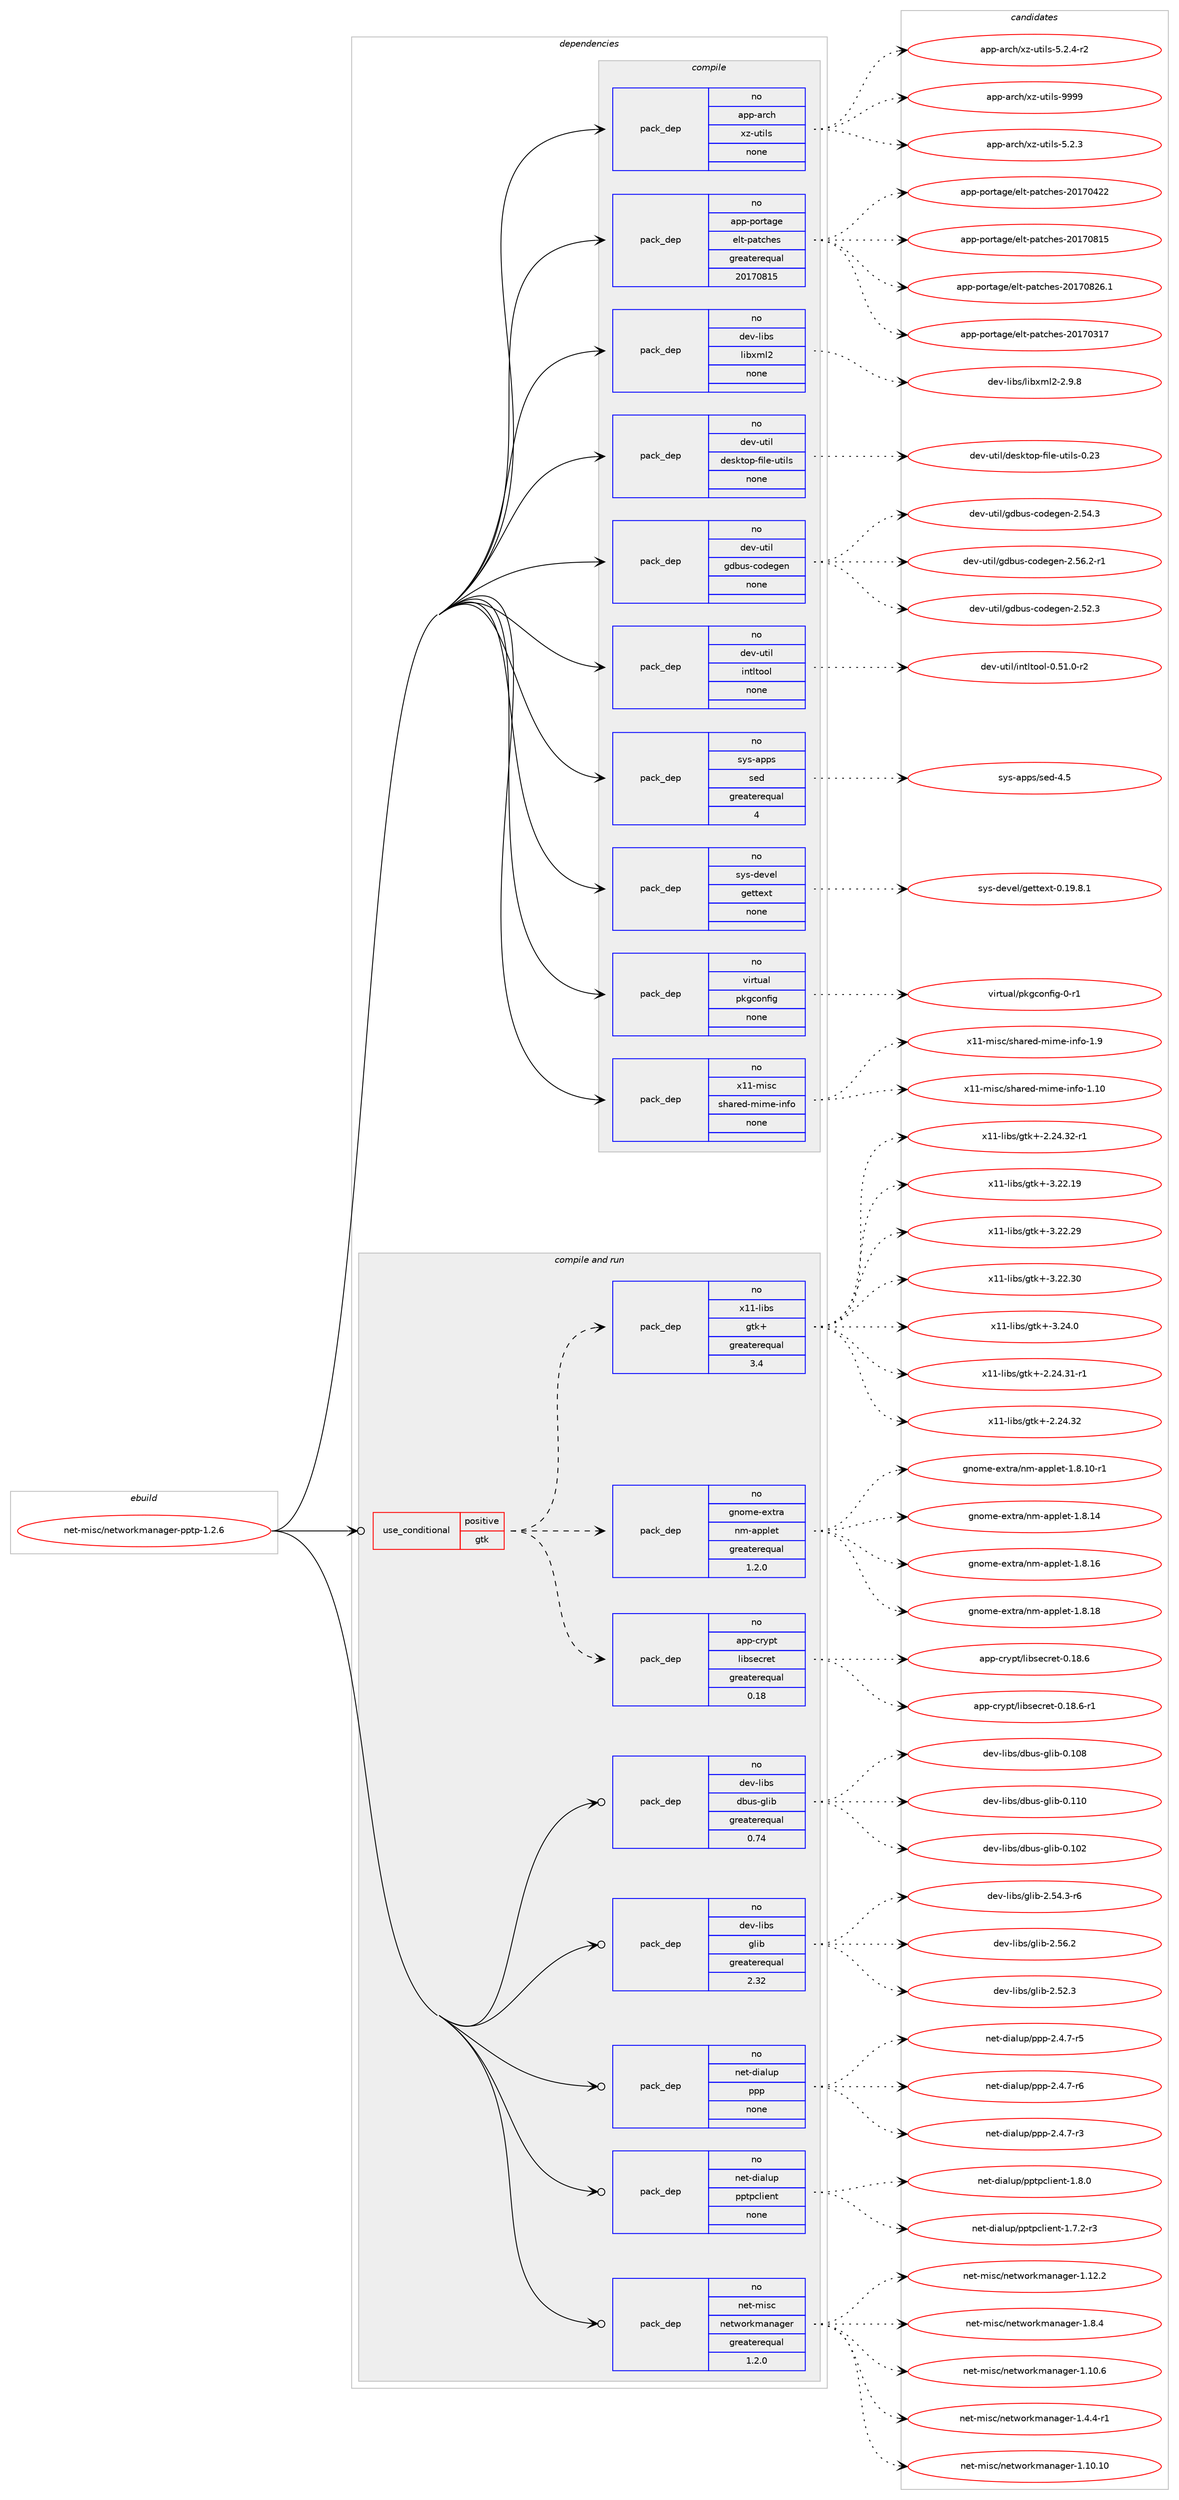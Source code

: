 digraph prolog {

# *************
# Graph options
# *************

newrank=true;
concentrate=true;
compound=true;
graph [rankdir=LR,fontname=Helvetica,fontsize=10,ranksep=1.5];#, ranksep=2.5, nodesep=0.2];
edge  [arrowhead=vee];
node  [fontname=Helvetica,fontsize=10];

# **********
# The ebuild
# **********

subgraph cluster_leftcol {
color=gray;
rank=same;
label=<<i>ebuild</i>>;
id [label="net-misc/networkmanager-pptp-1.2.6", color=red, width=4, href="../net-misc/networkmanager-pptp-1.2.6.svg"];
}

# ****************
# The dependencies
# ****************

subgraph cluster_midcol {
color=gray;
label=<<i>dependencies</i>>;
subgraph cluster_compile {
fillcolor="#eeeeee";
style=filled;
label=<<i>compile</i>>;
subgraph pack8375 {
dependency12532 [label=<<TABLE BORDER="0" CELLBORDER="1" CELLSPACING="0" CELLPADDING="4" WIDTH="220"><TR><TD ROWSPAN="6" CELLPADDING="30">pack_dep</TD></TR><TR><TD WIDTH="110">no</TD></TR><TR><TD>app-arch</TD></TR><TR><TD>xz-utils</TD></TR><TR><TD>none</TD></TR><TR><TD></TD></TR></TABLE>>, shape=none, color=blue];
}
id:e -> dependency12532:w [weight=20,style="solid",arrowhead="vee"];
subgraph pack8376 {
dependency12533 [label=<<TABLE BORDER="0" CELLBORDER="1" CELLSPACING="0" CELLPADDING="4" WIDTH="220"><TR><TD ROWSPAN="6" CELLPADDING="30">pack_dep</TD></TR><TR><TD WIDTH="110">no</TD></TR><TR><TD>app-portage</TD></TR><TR><TD>elt-patches</TD></TR><TR><TD>greaterequal</TD></TR><TR><TD>20170815</TD></TR></TABLE>>, shape=none, color=blue];
}
id:e -> dependency12533:w [weight=20,style="solid",arrowhead="vee"];
subgraph pack8377 {
dependency12534 [label=<<TABLE BORDER="0" CELLBORDER="1" CELLSPACING="0" CELLPADDING="4" WIDTH="220"><TR><TD ROWSPAN="6" CELLPADDING="30">pack_dep</TD></TR><TR><TD WIDTH="110">no</TD></TR><TR><TD>dev-libs</TD></TR><TR><TD>libxml2</TD></TR><TR><TD>none</TD></TR><TR><TD></TD></TR></TABLE>>, shape=none, color=blue];
}
id:e -> dependency12534:w [weight=20,style="solid",arrowhead="vee"];
subgraph pack8378 {
dependency12535 [label=<<TABLE BORDER="0" CELLBORDER="1" CELLSPACING="0" CELLPADDING="4" WIDTH="220"><TR><TD ROWSPAN="6" CELLPADDING="30">pack_dep</TD></TR><TR><TD WIDTH="110">no</TD></TR><TR><TD>dev-util</TD></TR><TR><TD>desktop-file-utils</TD></TR><TR><TD>none</TD></TR><TR><TD></TD></TR></TABLE>>, shape=none, color=blue];
}
id:e -> dependency12535:w [weight=20,style="solid",arrowhead="vee"];
subgraph pack8379 {
dependency12536 [label=<<TABLE BORDER="0" CELLBORDER="1" CELLSPACING="0" CELLPADDING="4" WIDTH="220"><TR><TD ROWSPAN="6" CELLPADDING="30">pack_dep</TD></TR><TR><TD WIDTH="110">no</TD></TR><TR><TD>dev-util</TD></TR><TR><TD>gdbus-codegen</TD></TR><TR><TD>none</TD></TR><TR><TD></TD></TR></TABLE>>, shape=none, color=blue];
}
id:e -> dependency12536:w [weight=20,style="solid",arrowhead="vee"];
subgraph pack8380 {
dependency12537 [label=<<TABLE BORDER="0" CELLBORDER="1" CELLSPACING="0" CELLPADDING="4" WIDTH="220"><TR><TD ROWSPAN="6" CELLPADDING="30">pack_dep</TD></TR><TR><TD WIDTH="110">no</TD></TR><TR><TD>dev-util</TD></TR><TR><TD>intltool</TD></TR><TR><TD>none</TD></TR><TR><TD></TD></TR></TABLE>>, shape=none, color=blue];
}
id:e -> dependency12537:w [weight=20,style="solid",arrowhead="vee"];
subgraph pack8381 {
dependency12538 [label=<<TABLE BORDER="0" CELLBORDER="1" CELLSPACING="0" CELLPADDING="4" WIDTH="220"><TR><TD ROWSPAN="6" CELLPADDING="30">pack_dep</TD></TR><TR><TD WIDTH="110">no</TD></TR><TR><TD>sys-apps</TD></TR><TR><TD>sed</TD></TR><TR><TD>greaterequal</TD></TR><TR><TD>4</TD></TR></TABLE>>, shape=none, color=blue];
}
id:e -> dependency12538:w [weight=20,style="solid",arrowhead="vee"];
subgraph pack8382 {
dependency12539 [label=<<TABLE BORDER="0" CELLBORDER="1" CELLSPACING="0" CELLPADDING="4" WIDTH="220"><TR><TD ROWSPAN="6" CELLPADDING="30">pack_dep</TD></TR><TR><TD WIDTH="110">no</TD></TR><TR><TD>sys-devel</TD></TR><TR><TD>gettext</TD></TR><TR><TD>none</TD></TR><TR><TD></TD></TR></TABLE>>, shape=none, color=blue];
}
id:e -> dependency12539:w [weight=20,style="solid",arrowhead="vee"];
subgraph pack8383 {
dependency12540 [label=<<TABLE BORDER="0" CELLBORDER="1" CELLSPACING="0" CELLPADDING="4" WIDTH="220"><TR><TD ROWSPAN="6" CELLPADDING="30">pack_dep</TD></TR><TR><TD WIDTH="110">no</TD></TR><TR><TD>virtual</TD></TR><TR><TD>pkgconfig</TD></TR><TR><TD>none</TD></TR><TR><TD></TD></TR></TABLE>>, shape=none, color=blue];
}
id:e -> dependency12540:w [weight=20,style="solid",arrowhead="vee"];
subgraph pack8384 {
dependency12541 [label=<<TABLE BORDER="0" CELLBORDER="1" CELLSPACING="0" CELLPADDING="4" WIDTH="220"><TR><TD ROWSPAN="6" CELLPADDING="30">pack_dep</TD></TR><TR><TD WIDTH="110">no</TD></TR><TR><TD>x11-misc</TD></TR><TR><TD>shared-mime-info</TD></TR><TR><TD>none</TD></TR><TR><TD></TD></TR></TABLE>>, shape=none, color=blue];
}
id:e -> dependency12541:w [weight=20,style="solid",arrowhead="vee"];
}
subgraph cluster_compileandrun {
fillcolor="#eeeeee";
style=filled;
label=<<i>compile and run</i>>;
subgraph cond3930 {
dependency12542 [label=<<TABLE BORDER="0" CELLBORDER="1" CELLSPACING="0" CELLPADDING="4"><TR><TD ROWSPAN="3" CELLPADDING="10">use_conditional</TD></TR><TR><TD>positive</TD></TR><TR><TD>gtk</TD></TR></TABLE>>, shape=none, color=red];
subgraph pack8385 {
dependency12543 [label=<<TABLE BORDER="0" CELLBORDER="1" CELLSPACING="0" CELLPADDING="4" WIDTH="220"><TR><TD ROWSPAN="6" CELLPADDING="30">pack_dep</TD></TR><TR><TD WIDTH="110">no</TD></TR><TR><TD>app-crypt</TD></TR><TR><TD>libsecret</TD></TR><TR><TD>greaterequal</TD></TR><TR><TD>0.18</TD></TR></TABLE>>, shape=none, color=blue];
}
dependency12542:e -> dependency12543:w [weight=20,style="dashed",arrowhead="vee"];
subgraph pack8386 {
dependency12544 [label=<<TABLE BORDER="0" CELLBORDER="1" CELLSPACING="0" CELLPADDING="4" WIDTH="220"><TR><TD ROWSPAN="6" CELLPADDING="30">pack_dep</TD></TR><TR><TD WIDTH="110">no</TD></TR><TR><TD>gnome-extra</TD></TR><TR><TD>nm-applet</TD></TR><TR><TD>greaterequal</TD></TR><TR><TD>1.2.0</TD></TR></TABLE>>, shape=none, color=blue];
}
dependency12542:e -> dependency12544:w [weight=20,style="dashed",arrowhead="vee"];
subgraph pack8387 {
dependency12545 [label=<<TABLE BORDER="0" CELLBORDER="1" CELLSPACING="0" CELLPADDING="4" WIDTH="220"><TR><TD ROWSPAN="6" CELLPADDING="30">pack_dep</TD></TR><TR><TD WIDTH="110">no</TD></TR><TR><TD>x11-libs</TD></TR><TR><TD>gtk+</TD></TR><TR><TD>greaterequal</TD></TR><TR><TD>3.4</TD></TR></TABLE>>, shape=none, color=blue];
}
dependency12542:e -> dependency12545:w [weight=20,style="dashed",arrowhead="vee"];
}
id:e -> dependency12542:w [weight=20,style="solid",arrowhead="odotvee"];
subgraph pack8388 {
dependency12546 [label=<<TABLE BORDER="0" CELLBORDER="1" CELLSPACING="0" CELLPADDING="4" WIDTH="220"><TR><TD ROWSPAN="6" CELLPADDING="30">pack_dep</TD></TR><TR><TD WIDTH="110">no</TD></TR><TR><TD>dev-libs</TD></TR><TR><TD>dbus-glib</TD></TR><TR><TD>greaterequal</TD></TR><TR><TD>0.74</TD></TR></TABLE>>, shape=none, color=blue];
}
id:e -> dependency12546:w [weight=20,style="solid",arrowhead="odotvee"];
subgraph pack8389 {
dependency12547 [label=<<TABLE BORDER="0" CELLBORDER="1" CELLSPACING="0" CELLPADDING="4" WIDTH="220"><TR><TD ROWSPAN="6" CELLPADDING="30">pack_dep</TD></TR><TR><TD WIDTH="110">no</TD></TR><TR><TD>dev-libs</TD></TR><TR><TD>glib</TD></TR><TR><TD>greaterequal</TD></TR><TR><TD>2.32</TD></TR></TABLE>>, shape=none, color=blue];
}
id:e -> dependency12547:w [weight=20,style="solid",arrowhead="odotvee"];
subgraph pack8390 {
dependency12548 [label=<<TABLE BORDER="0" CELLBORDER="1" CELLSPACING="0" CELLPADDING="4" WIDTH="220"><TR><TD ROWSPAN="6" CELLPADDING="30">pack_dep</TD></TR><TR><TD WIDTH="110">no</TD></TR><TR><TD>net-dialup</TD></TR><TR><TD>ppp</TD></TR><TR><TD>none</TD></TR><TR><TD></TD></TR></TABLE>>, shape=none, color=blue];
}
id:e -> dependency12548:w [weight=20,style="solid",arrowhead="odotvee"];
subgraph pack8391 {
dependency12549 [label=<<TABLE BORDER="0" CELLBORDER="1" CELLSPACING="0" CELLPADDING="4" WIDTH="220"><TR><TD ROWSPAN="6" CELLPADDING="30">pack_dep</TD></TR><TR><TD WIDTH="110">no</TD></TR><TR><TD>net-dialup</TD></TR><TR><TD>pptpclient</TD></TR><TR><TD>none</TD></TR><TR><TD></TD></TR></TABLE>>, shape=none, color=blue];
}
id:e -> dependency12549:w [weight=20,style="solid",arrowhead="odotvee"];
subgraph pack8392 {
dependency12550 [label=<<TABLE BORDER="0" CELLBORDER="1" CELLSPACING="0" CELLPADDING="4" WIDTH="220"><TR><TD ROWSPAN="6" CELLPADDING="30">pack_dep</TD></TR><TR><TD WIDTH="110">no</TD></TR><TR><TD>net-misc</TD></TR><TR><TD>networkmanager</TD></TR><TR><TD>greaterequal</TD></TR><TR><TD>1.2.0</TD></TR></TABLE>>, shape=none, color=blue];
}
id:e -> dependency12550:w [weight=20,style="solid",arrowhead="odotvee"];
}
subgraph cluster_run {
fillcolor="#eeeeee";
style=filled;
label=<<i>run</i>>;
}
}

# **************
# The candidates
# **************

subgraph cluster_choices {
rank=same;
color=gray;
label=<<i>candidates</i>>;

subgraph choice8375 {
color=black;
nodesep=1;
choice971121124597114991044712012245117116105108115455346504651 [label="app-arch/xz-utils-5.2.3", color=red, width=4,href="../app-arch/xz-utils-5.2.3.svg"];
choice9711211245971149910447120122451171161051081154553465046524511450 [label="app-arch/xz-utils-5.2.4-r2", color=red, width=4,href="../app-arch/xz-utils-5.2.4-r2.svg"];
choice9711211245971149910447120122451171161051081154557575757 [label="app-arch/xz-utils-9999", color=red, width=4,href="../app-arch/xz-utils-9999.svg"];
dependency12532:e -> choice971121124597114991044712012245117116105108115455346504651:w [style=dotted,weight="100"];
dependency12532:e -> choice9711211245971149910447120122451171161051081154553465046524511450:w [style=dotted,weight="100"];
dependency12532:e -> choice9711211245971149910447120122451171161051081154557575757:w [style=dotted,weight="100"];
}
subgraph choice8376 {
color=black;
nodesep=1;
choice97112112451121111141169710310147101108116451129711699104101115455048495548514955 [label="app-portage/elt-patches-20170317", color=red, width=4,href="../app-portage/elt-patches-20170317.svg"];
choice97112112451121111141169710310147101108116451129711699104101115455048495548525050 [label="app-portage/elt-patches-20170422", color=red, width=4,href="../app-portage/elt-patches-20170422.svg"];
choice97112112451121111141169710310147101108116451129711699104101115455048495548564953 [label="app-portage/elt-patches-20170815", color=red, width=4,href="../app-portage/elt-patches-20170815.svg"];
choice971121124511211111411697103101471011081164511297116991041011154550484955485650544649 [label="app-portage/elt-patches-20170826.1", color=red, width=4,href="../app-portage/elt-patches-20170826.1.svg"];
dependency12533:e -> choice97112112451121111141169710310147101108116451129711699104101115455048495548514955:w [style=dotted,weight="100"];
dependency12533:e -> choice97112112451121111141169710310147101108116451129711699104101115455048495548525050:w [style=dotted,weight="100"];
dependency12533:e -> choice97112112451121111141169710310147101108116451129711699104101115455048495548564953:w [style=dotted,weight="100"];
dependency12533:e -> choice971121124511211111411697103101471011081164511297116991041011154550484955485650544649:w [style=dotted,weight="100"];
}
subgraph choice8377 {
color=black;
nodesep=1;
choice1001011184510810598115471081059812010910850455046574656 [label="dev-libs/libxml2-2.9.8", color=red, width=4,href="../dev-libs/libxml2-2.9.8.svg"];
dependency12534:e -> choice1001011184510810598115471081059812010910850455046574656:w [style=dotted,weight="100"];
}
subgraph choice8378 {
color=black;
nodesep=1;
choice100101118451171161051084710010111510711611111245102105108101451171161051081154548465051 [label="dev-util/desktop-file-utils-0.23", color=red, width=4,href="../dev-util/desktop-file-utils-0.23.svg"];
dependency12535:e -> choice100101118451171161051084710010111510711611111245102105108101451171161051081154548465051:w [style=dotted,weight="100"];
}
subgraph choice8379 {
color=black;
nodesep=1;
choice100101118451171161051084710310098117115459911110010110310111045504653504651 [label="dev-util/gdbus-codegen-2.52.3", color=red, width=4,href="../dev-util/gdbus-codegen-2.52.3.svg"];
choice100101118451171161051084710310098117115459911110010110310111045504653524651 [label="dev-util/gdbus-codegen-2.54.3", color=red, width=4,href="../dev-util/gdbus-codegen-2.54.3.svg"];
choice1001011184511711610510847103100981171154599111100101103101110455046535446504511449 [label="dev-util/gdbus-codegen-2.56.2-r1", color=red, width=4,href="../dev-util/gdbus-codegen-2.56.2-r1.svg"];
dependency12536:e -> choice100101118451171161051084710310098117115459911110010110310111045504653504651:w [style=dotted,weight="100"];
dependency12536:e -> choice100101118451171161051084710310098117115459911110010110310111045504653524651:w [style=dotted,weight="100"];
dependency12536:e -> choice1001011184511711610510847103100981171154599111100101103101110455046535446504511449:w [style=dotted,weight="100"];
}
subgraph choice8380 {
color=black;
nodesep=1;
choice1001011184511711610510847105110116108116111111108454846534946484511450 [label="dev-util/intltool-0.51.0-r2", color=red, width=4,href="../dev-util/intltool-0.51.0-r2.svg"];
dependency12537:e -> choice1001011184511711610510847105110116108116111111108454846534946484511450:w [style=dotted,weight="100"];
}
subgraph choice8381 {
color=black;
nodesep=1;
choice11512111545971121121154711510110045524653 [label="sys-apps/sed-4.5", color=red, width=4,href="../sys-apps/sed-4.5.svg"];
dependency12538:e -> choice11512111545971121121154711510110045524653:w [style=dotted,weight="100"];
}
subgraph choice8382 {
color=black;
nodesep=1;
choice1151211154510010111810110847103101116116101120116454846495746564649 [label="sys-devel/gettext-0.19.8.1", color=red, width=4,href="../sys-devel/gettext-0.19.8.1.svg"];
dependency12539:e -> choice1151211154510010111810110847103101116116101120116454846495746564649:w [style=dotted,weight="100"];
}
subgraph choice8383 {
color=black;
nodesep=1;
choice11810511411611797108471121071039911111010210510345484511449 [label="virtual/pkgconfig-0-r1", color=red, width=4,href="../virtual/pkgconfig-0-r1.svg"];
dependency12540:e -> choice11810511411611797108471121071039911111010210510345484511449:w [style=dotted,weight="100"];
}
subgraph choice8384 {
color=black;
nodesep=1;
choice12049494510910511599471151049711410110045109105109101451051101021114549464948 [label="x11-misc/shared-mime-info-1.10", color=red, width=4,href="../x11-misc/shared-mime-info-1.10.svg"];
choice120494945109105115994711510497114101100451091051091014510511010211145494657 [label="x11-misc/shared-mime-info-1.9", color=red, width=4,href="../x11-misc/shared-mime-info-1.9.svg"];
dependency12541:e -> choice12049494510910511599471151049711410110045109105109101451051101021114549464948:w [style=dotted,weight="100"];
dependency12541:e -> choice120494945109105115994711510497114101100451091051091014510511010211145494657:w [style=dotted,weight="100"];
}
subgraph choice8385 {
color=black;
nodesep=1;
choice97112112459911412111211647108105981151019911410111645484649564654 [label="app-crypt/libsecret-0.18.6", color=red, width=4,href="../app-crypt/libsecret-0.18.6.svg"];
choice971121124599114121112116471081059811510199114101116454846495646544511449 [label="app-crypt/libsecret-0.18.6-r1", color=red, width=4,href="../app-crypt/libsecret-0.18.6-r1.svg"];
dependency12543:e -> choice97112112459911412111211647108105981151019911410111645484649564654:w [style=dotted,weight="100"];
dependency12543:e -> choice971121124599114121112116471081059811510199114101116454846495646544511449:w [style=dotted,weight="100"];
}
subgraph choice8386 {
color=black;
nodesep=1;
choice1031101111091014510112011611497471101094597112112108101116454946564649484511449 [label="gnome-extra/nm-applet-1.8.10-r1", color=red, width=4,href="../gnome-extra/nm-applet-1.8.10-r1.svg"];
choice103110111109101451011201161149747110109459711211210810111645494656464952 [label="gnome-extra/nm-applet-1.8.14", color=red, width=4,href="../gnome-extra/nm-applet-1.8.14.svg"];
choice103110111109101451011201161149747110109459711211210810111645494656464954 [label="gnome-extra/nm-applet-1.8.16", color=red, width=4,href="../gnome-extra/nm-applet-1.8.16.svg"];
choice103110111109101451011201161149747110109459711211210810111645494656464956 [label="gnome-extra/nm-applet-1.8.18", color=red, width=4,href="../gnome-extra/nm-applet-1.8.18.svg"];
dependency12544:e -> choice1031101111091014510112011611497471101094597112112108101116454946564649484511449:w [style=dotted,weight="100"];
dependency12544:e -> choice103110111109101451011201161149747110109459711211210810111645494656464952:w [style=dotted,weight="100"];
dependency12544:e -> choice103110111109101451011201161149747110109459711211210810111645494656464954:w [style=dotted,weight="100"];
dependency12544:e -> choice103110111109101451011201161149747110109459711211210810111645494656464956:w [style=dotted,weight="100"];
}
subgraph choice8387 {
color=black;
nodesep=1;
choice12049494510810598115471031161074345504650524651494511449 [label="x11-libs/gtk+-2.24.31-r1", color=red, width=4,href="../x11-libs/gtk+-2.24.31-r1.svg"];
choice1204949451081059811547103116107434550465052465150 [label="x11-libs/gtk+-2.24.32", color=red, width=4,href="../x11-libs/gtk+-2.24.32.svg"];
choice12049494510810598115471031161074345504650524651504511449 [label="x11-libs/gtk+-2.24.32-r1", color=red, width=4,href="../x11-libs/gtk+-2.24.32-r1.svg"];
choice1204949451081059811547103116107434551465050464957 [label="x11-libs/gtk+-3.22.19", color=red, width=4,href="../x11-libs/gtk+-3.22.19.svg"];
choice1204949451081059811547103116107434551465050465057 [label="x11-libs/gtk+-3.22.29", color=red, width=4,href="../x11-libs/gtk+-3.22.29.svg"];
choice1204949451081059811547103116107434551465050465148 [label="x11-libs/gtk+-3.22.30", color=red, width=4,href="../x11-libs/gtk+-3.22.30.svg"];
choice12049494510810598115471031161074345514650524648 [label="x11-libs/gtk+-3.24.0", color=red, width=4,href="../x11-libs/gtk+-3.24.0.svg"];
dependency12545:e -> choice12049494510810598115471031161074345504650524651494511449:w [style=dotted,weight="100"];
dependency12545:e -> choice1204949451081059811547103116107434550465052465150:w [style=dotted,weight="100"];
dependency12545:e -> choice12049494510810598115471031161074345504650524651504511449:w [style=dotted,weight="100"];
dependency12545:e -> choice1204949451081059811547103116107434551465050464957:w [style=dotted,weight="100"];
dependency12545:e -> choice1204949451081059811547103116107434551465050465057:w [style=dotted,weight="100"];
dependency12545:e -> choice1204949451081059811547103116107434551465050465148:w [style=dotted,weight="100"];
dependency12545:e -> choice12049494510810598115471031161074345514650524648:w [style=dotted,weight="100"];
}
subgraph choice8388 {
color=black;
nodesep=1;
choice100101118451081059811547100981171154510310810598454846494850 [label="dev-libs/dbus-glib-0.102", color=red, width=4,href="../dev-libs/dbus-glib-0.102.svg"];
choice100101118451081059811547100981171154510310810598454846494856 [label="dev-libs/dbus-glib-0.108", color=red, width=4,href="../dev-libs/dbus-glib-0.108.svg"];
choice100101118451081059811547100981171154510310810598454846494948 [label="dev-libs/dbus-glib-0.110", color=red, width=4,href="../dev-libs/dbus-glib-0.110.svg"];
dependency12546:e -> choice100101118451081059811547100981171154510310810598454846494850:w [style=dotted,weight="100"];
dependency12546:e -> choice100101118451081059811547100981171154510310810598454846494856:w [style=dotted,weight="100"];
dependency12546:e -> choice100101118451081059811547100981171154510310810598454846494948:w [style=dotted,weight="100"];
}
subgraph choice8389 {
color=black;
nodesep=1;
choice1001011184510810598115471031081059845504653504651 [label="dev-libs/glib-2.52.3", color=red, width=4,href="../dev-libs/glib-2.52.3.svg"];
choice10010111845108105981154710310810598455046535246514511454 [label="dev-libs/glib-2.54.3-r6", color=red, width=4,href="../dev-libs/glib-2.54.3-r6.svg"];
choice1001011184510810598115471031081059845504653544650 [label="dev-libs/glib-2.56.2", color=red, width=4,href="../dev-libs/glib-2.56.2.svg"];
dependency12547:e -> choice1001011184510810598115471031081059845504653504651:w [style=dotted,weight="100"];
dependency12547:e -> choice10010111845108105981154710310810598455046535246514511454:w [style=dotted,weight="100"];
dependency12547:e -> choice1001011184510810598115471031081059845504653544650:w [style=dotted,weight="100"];
}
subgraph choice8390 {
color=black;
nodesep=1;
choice1101011164510010597108117112471121121124550465246554511451 [label="net-dialup/ppp-2.4.7-r3", color=red, width=4,href="../net-dialup/ppp-2.4.7-r3.svg"];
choice1101011164510010597108117112471121121124550465246554511453 [label="net-dialup/ppp-2.4.7-r5", color=red, width=4,href="../net-dialup/ppp-2.4.7-r5.svg"];
choice1101011164510010597108117112471121121124550465246554511454 [label="net-dialup/ppp-2.4.7-r6", color=red, width=4,href="../net-dialup/ppp-2.4.7-r6.svg"];
dependency12548:e -> choice1101011164510010597108117112471121121124550465246554511451:w [style=dotted,weight="100"];
dependency12548:e -> choice1101011164510010597108117112471121121124550465246554511453:w [style=dotted,weight="100"];
dependency12548:e -> choice1101011164510010597108117112471121121124550465246554511454:w [style=dotted,weight="100"];
}
subgraph choice8391 {
color=black;
nodesep=1;
choice110101116451001059710811711247112112116112991081051011101164549465546504511451 [label="net-dialup/pptpclient-1.7.2-r3", color=red, width=4,href="../net-dialup/pptpclient-1.7.2-r3.svg"];
choice11010111645100105971081171124711211211611299108105101110116454946564648 [label="net-dialup/pptpclient-1.8.0", color=red, width=4,href="../net-dialup/pptpclient-1.8.0.svg"];
dependency12549:e -> choice110101116451001059710811711247112112116112991081051011101164549465546504511451:w [style=dotted,weight="100"];
dependency12549:e -> choice11010111645100105971081171124711211211611299108105101110116454946564648:w [style=dotted,weight="100"];
}
subgraph choice8392 {
color=black;
nodesep=1;
choice110101116451091051159947110101116119111114107109971109710310111445494649484654 [label="net-misc/networkmanager-1.10.6", color=red, width=4,href="../net-misc/networkmanager-1.10.6.svg"];
choice11010111645109105115994711010111611911111410710997110971031011144549465246524511449 [label="net-misc/networkmanager-1.4.4-r1", color=red, width=4,href="../net-misc/networkmanager-1.4.4-r1.svg"];
choice11010111645109105115994711010111611911111410710997110971031011144549464948464948 [label="net-misc/networkmanager-1.10.10", color=red, width=4,href="../net-misc/networkmanager-1.10.10.svg"];
choice110101116451091051159947110101116119111114107109971109710310111445494649504650 [label="net-misc/networkmanager-1.12.2", color=red, width=4,href="../net-misc/networkmanager-1.12.2.svg"];
choice1101011164510910511599471101011161191111141071099711097103101114454946564652 [label="net-misc/networkmanager-1.8.4", color=red, width=4,href="../net-misc/networkmanager-1.8.4.svg"];
dependency12550:e -> choice110101116451091051159947110101116119111114107109971109710310111445494649484654:w [style=dotted,weight="100"];
dependency12550:e -> choice11010111645109105115994711010111611911111410710997110971031011144549465246524511449:w [style=dotted,weight="100"];
dependency12550:e -> choice11010111645109105115994711010111611911111410710997110971031011144549464948464948:w [style=dotted,weight="100"];
dependency12550:e -> choice110101116451091051159947110101116119111114107109971109710310111445494649504650:w [style=dotted,weight="100"];
dependency12550:e -> choice1101011164510910511599471101011161191111141071099711097103101114454946564652:w [style=dotted,weight="100"];
}
}

}
